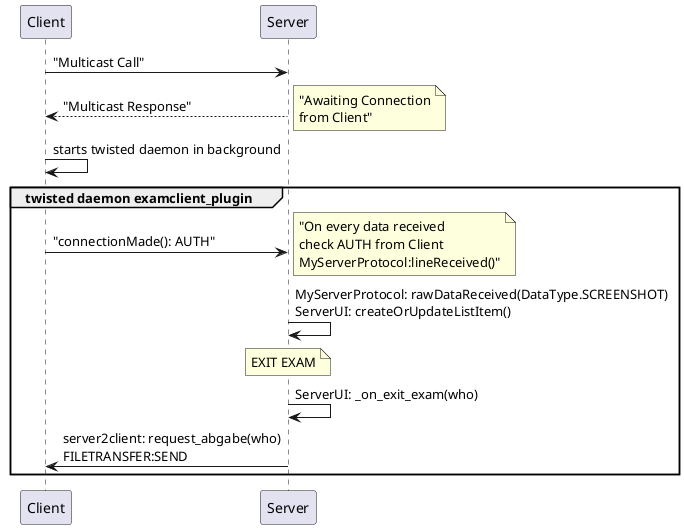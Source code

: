 @startuml
Client -> Server: "Multicast Call"
Server --> Client: "Multicast Response"
note right: "Awaiting Connection\nfrom Client"
Client->Client: starts twisted daemon in background

group twisted daemon examclient_plugin
	Client -> Server: "connectionMade(): AUTH"
	note right: "On every data received\ncheck AUTH from Client\nMyServerProtocol:lineReceived()"
	Server -> Server: MyServerProtocol: rawDataReceived(DataType.SCREENSHOT)\nServerUI: createOrUpdateListItem()
	
	note over Server: EXIT EXAM
	Server -> Server: ServerUI: _on_exit_exam(who)
	Server -> Client: server2client: request_abgabe(who)\nFILETRANSFER:SEND
	
end

@enduml 